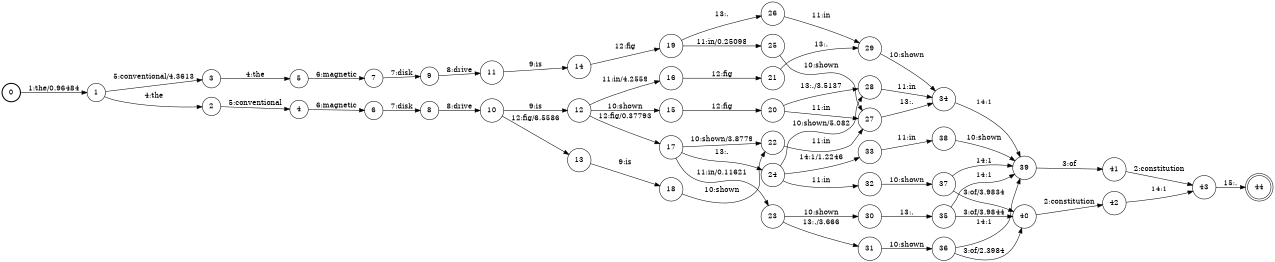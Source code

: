 digraph FST {
rankdir = LR;
size = "8.5,11";
label = "";
center = 1;
orientation = Portrait;
ranksep = "0.4";
nodesep = "0.25";
0 [label = "0", shape = circle, style = bold, fontsize = 14]
	0 -> 1 [label = "1:the/0.96484", fontsize = 14];
1 [label = "1", shape = circle, style = solid, fontsize = 14]
	1 -> 2 [label = "4:the", fontsize = 14];
	1 -> 3 [label = "5:conventional/4.3613", fontsize = 14];
2 [label = "2", shape = circle, style = solid, fontsize = 14]
	2 -> 4 [label = "5:conventional", fontsize = 14];
3 [label = "3", shape = circle, style = solid, fontsize = 14]
	3 -> 5 [label = "4:the", fontsize = 14];
4 [label = "4", shape = circle, style = solid, fontsize = 14]
	4 -> 6 [label = "6:magnetic", fontsize = 14];
5 [label = "5", shape = circle, style = solid, fontsize = 14]
	5 -> 7 [label = "6:magnetic", fontsize = 14];
6 [label = "6", shape = circle, style = solid, fontsize = 14]
	6 -> 8 [label = "7:disk", fontsize = 14];
7 [label = "7", shape = circle, style = solid, fontsize = 14]
	7 -> 9 [label = "7:disk", fontsize = 14];
8 [label = "8", shape = circle, style = solid, fontsize = 14]
	8 -> 10 [label = "8:drive", fontsize = 14];
9 [label = "9", shape = circle, style = solid, fontsize = 14]
	9 -> 11 [label = "8:drive", fontsize = 14];
10 [label = "10", shape = circle, style = solid, fontsize = 14]
	10 -> 12 [label = "9:is", fontsize = 14];
	10 -> 13 [label = "12:fig/6.5586", fontsize = 14];
11 [label = "11", shape = circle, style = solid, fontsize = 14]
	11 -> 14 [label = "9:is", fontsize = 14];
12 [label = "12", shape = circle, style = solid, fontsize = 14]
	12 -> 15 [label = "10:shown", fontsize = 14];
	12 -> 16 [label = "11:in/4.2559", fontsize = 14];
	12 -> 17 [label = "12:fig/0.37793", fontsize = 14];
13 [label = "13", shape = circle, style = solid, fontsize = 14]
	13 -> 18 [label = "9:is", fontsize = 14];
14 [label = "14", shape = circle, style = solid, fontsize = 14]
	14 -> 19 [label = "12:fig", fontsize = 14];
15 [label = "15", shape = circle, style = solid, fontsize = 14]
	15 -> 20 [label = "12:fig", fontsize = 14];
16 [label = "16", shape = circle, style = solid, fontsize = 14]
	16 -> 21 [label = "12:fig", fontsize = 14];
17 [label = "17", shape = circle, style = solid, fontsize = 14]
	17 -> 22 [label = "10:shown/3.8779", fontsize = 14];
	17 -> 23 [label = "11:in/0.11621", fontsize = 14];
	17 -> 24 [label = "13:.", fontsize = 14];
18 [label = "18", shape = circle, style = solid, fontsize = 14]
	18 -> 22 [label = "10:shown", fontsize = 14];
19 [label = "19", shape = circle, style = solid, fontsize = 14]
	19 -> 25 [label = "11:in/0.25098", fontsize = 14];
	19 -> 26 [label = "13:.", fontsize = 14];
20 [label = "20", shape = circle, style = solid, fontsize = 14]
	20 -> 27 [label = "11:in", fontsize = 14];
	20 -> 28 [label = "13:./3.5137", fontsize = 14];
21 [label = "21", shape = circle, style = solid, fontsize = 14]
	21 -> 29 [label = "13:.", fontsize = 14];
22 [label = "22", shape = circle, style = solid, fontsize = 14]
	22 -> 27 [label = "11:in", fontsize = 14];
23 [label = "23", shape = circle, style = solid, fontsize = 14]
	23 -> 30 [label = "10:shown", fontsize = 14];
	23 -> 31 [label = "13:./3.666", fontsize = 14];
24 [label = "24", shape = circle, style = solid, fontsize = 14]
	24 -> 28 [label = "10:shown/5.082", fontsize = 14];
	24 -> 32 [label = "11:in", fontsize = 14];
	24 -> 33 [label = "14:1/1.2246", fontsize = 14];
25 [label = "25", shape = circle, style = solid, fontsize = 14]
	25 -> 27 [label = "10:shown", fontsize = 14];
26 [label = "26", shape = circle, style = solid, fontsize = 14]
	26 -> 29 [label = "11:in", fontsize = 14];
27 [label = "27", shape = circle, style = solid, fontsize = 14]
	27 -> 34 [label = "13:.", fontsize = 14];
28 [label = "28", shape = circle, style = solid, fontsize = 14]
	28 -> 34 [label = "11:in", fontsize = 14];
29 [label = "29", shape = circle, style = solid, fontsize = 14]
	29 -> 34 [label = "10:shown", fontsize = 14];
30 [label = "30", shape = circle, style = solid, fontsize = 14]
	30 -> 35 [label = "13:.", fontsize = 14];
31 [label = "31", shape = circle, style = solid, fontsize = 14]
	31 -> 36 [label = "10:shown", fontsize = 14];
32 [label = "32", shape = circle, style = solid, fontsize = 14]
	32 -> 37 [label = "10:shown", fontsize = 14];
33 [label = "33", shape = circle, style = solid, fontsize = 14]
	33 -> 38 [label = "11:in", fontsize = 14];
34 [label = "34", shape = circle, style = solid, fontsize = 14]
	34 -> 39 [label = "14:1", fontsize = 14];
35 [label = "35", shape = circle, style = solid, fontsize = 14]
	35 -> 40 [label = "3:of/3.9844", fontsize = 14];
	35 -> 39 [label = "14:1", fontsize = 14];
36 [label = "36", shape = circle, style = solid, fontsize = 14]
	36 -> 40 [label = "3:of/2.3984", fontsize = 14];
	36 -> 39 [label = "14:1", fontsize = 14];
37 [label = "37", shape = circle, style = solid, fontsize = 14]
	37 -> 40 [label = "3:of/3.9834", fontsize = 14];
	37 -> 39 [label = "14:1", fontsize = 14];
38 [label = "38", shape = circle, style = solid, fontsize = 14]
	38 -> 39 [label = "10:shown", fontsize = 14];
39 [label = "39", shape = circle, style = solid, fontsize = 14]
	39 -> 41 [label = "3:of", fontsize = 14];
40 [label = "40", shape = circle, style = solid, fontsize = 14]
	40 -> 42 [label = "2:constitution", fontsize = 14];
41 [label = "41", shape = circle, style = solid, fontsize = 14]
	41 -> 43 [label = "2:constitution", fontsize = 14];
42 [label = "42", shape = circle, style = solid, fontsize = 14]
	42 -> 43 [label = "14:1", fontsize = 14];
43 [label = "43", shape = circle, style = solid, fontsize = 14]
	43 -> 44 [label = "15:.", fontsize = 14];
44 [label = "44", shape = doublecircle, style = solid, fontsize = 14]
}

